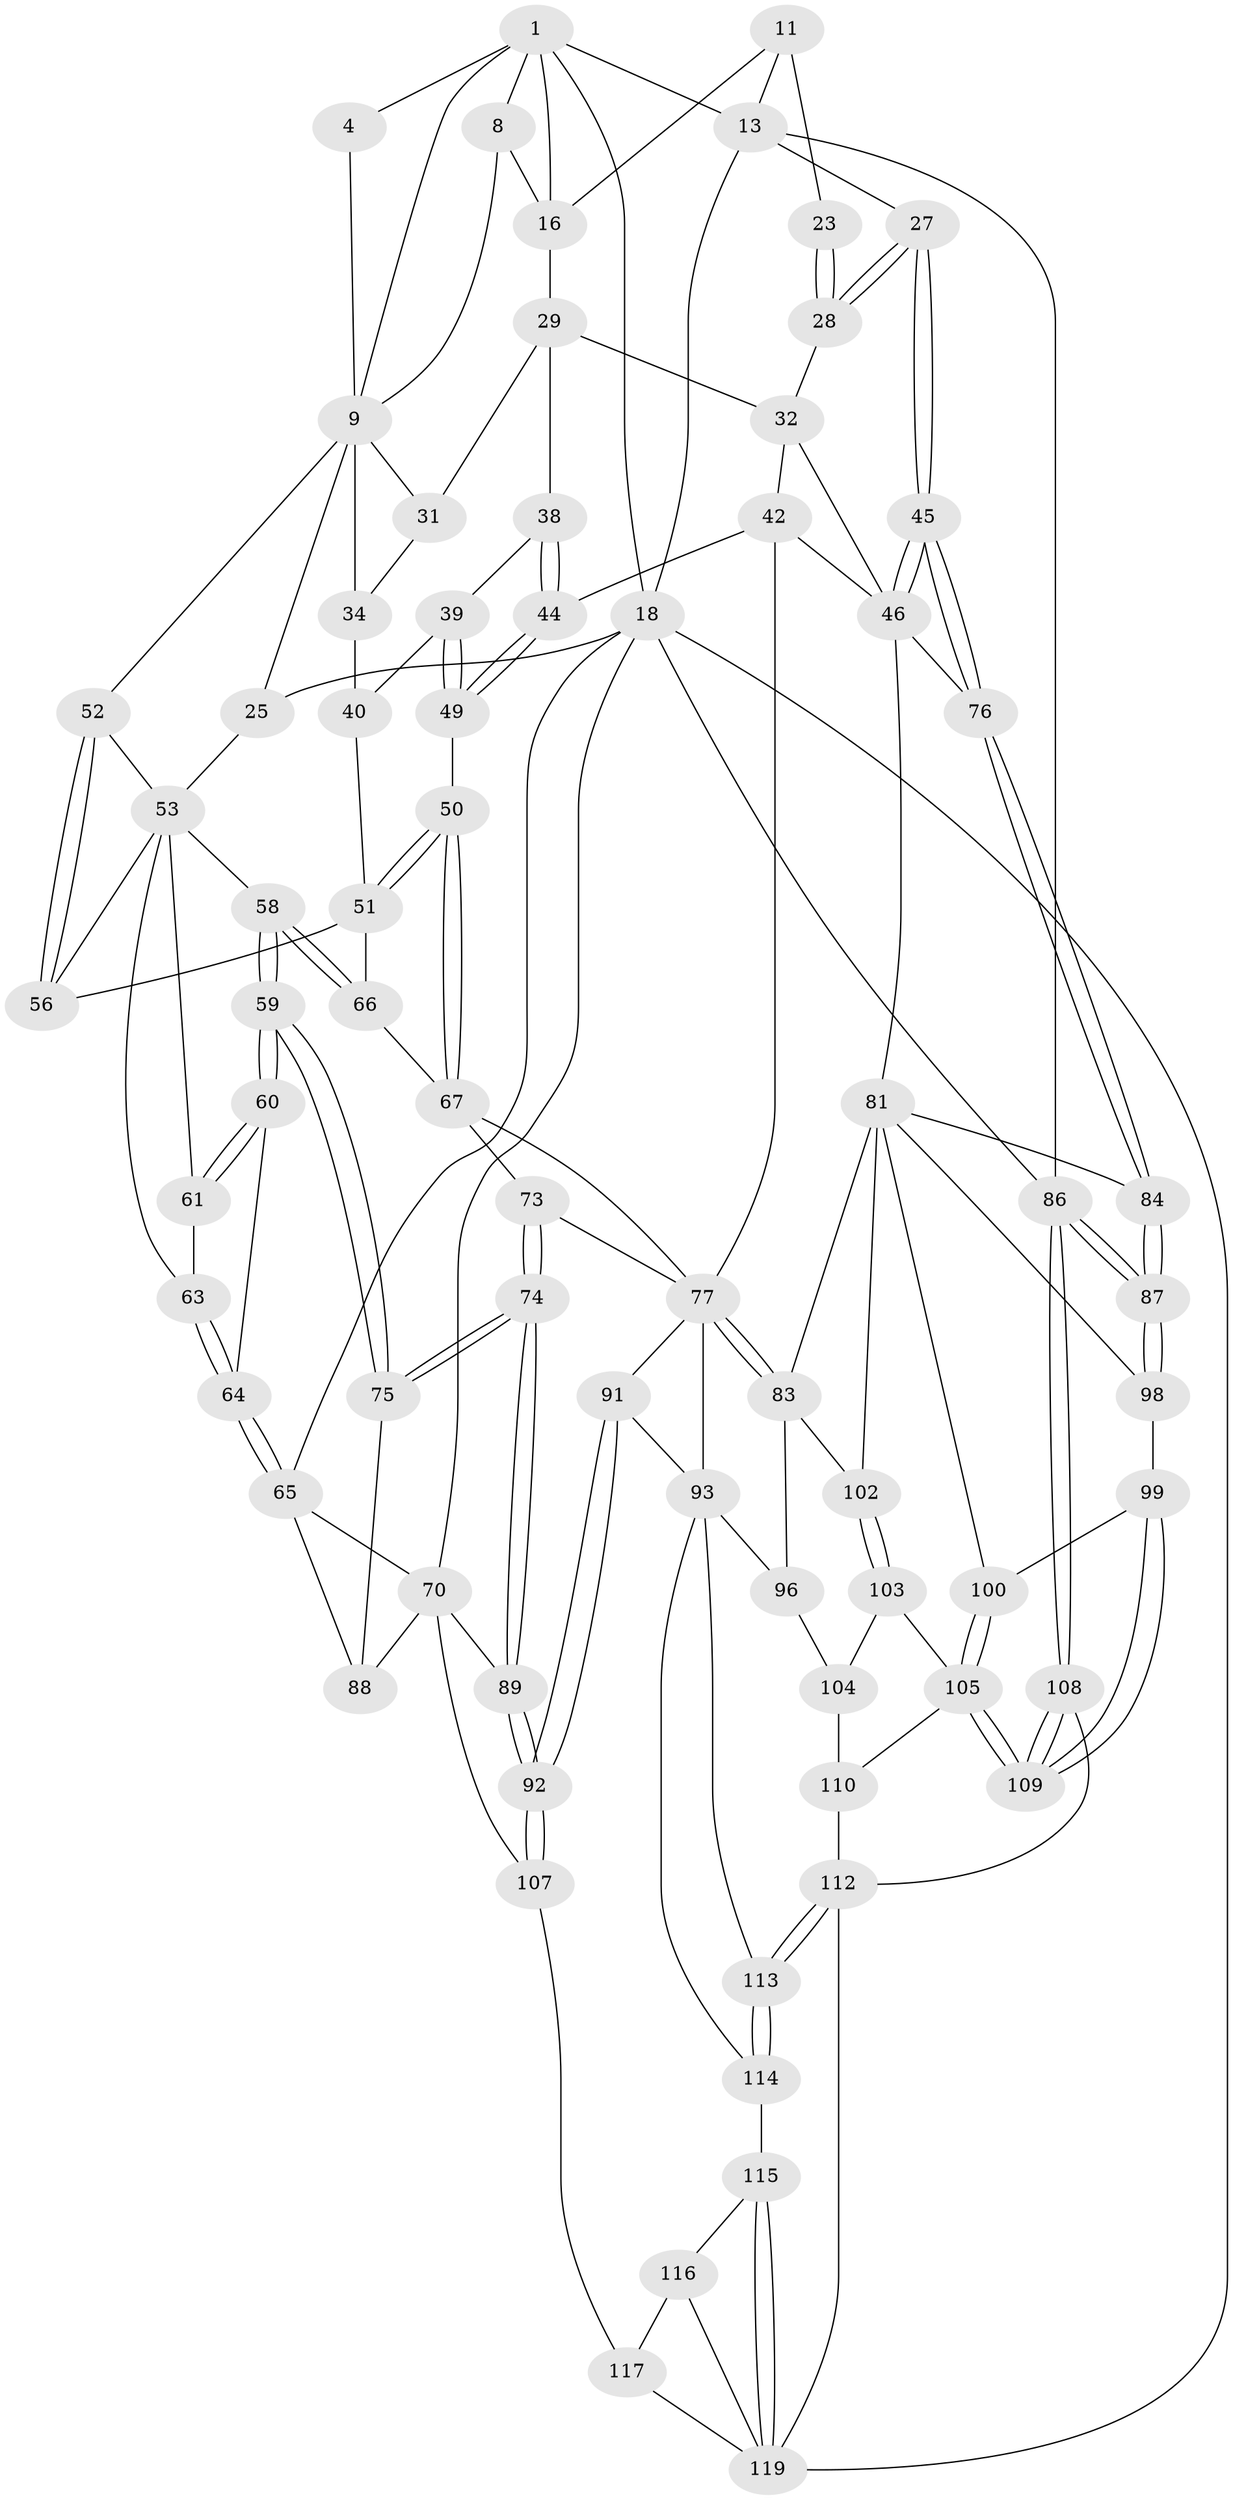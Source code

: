 // original degree distribution, {3: 0.02459016393442623, 5: 0.48360655737704916, 4: 0.2459016393442623, 6: 0.2459016393442623}
// Generated by graph-tools (version 1.1) at 2025/21/03/04/25 18:21:10]
// undirected, 73 vertices, 167 edges
graph export_dot {
graph [start="1"]
  node [color=gray90,style=filled];
  1 [pos="+0.4354333413455976+0",super="+2+6"];
  4 [pos="+0.31998438826547315+0.0666912059463528",super="+10+5"];
  8 [pos="+0.5515245386341093+0.06452671624711122"];
  9 [pos="+0.435029128907584+0.15321872605265843",super="+20"];
  11 [pos="+0.6973153830813542+0.010286784712247674",super="+12+15"];
  13 [pos="+1+0",super="+14+17"];
  16 [pos="+0.7065347545370425+0.1692112873776141",super="+19"];
  18 [pos="+0+0",super="+72+26"];
  23 [pos="+0.737281857710978+0.14568557677759778"];
  25 [pos="+0+0.17772762080129303"];
  27 [pos="+1+0.10769211738535579"];
  28 [pos="+0.9848384970098498+0.21026439366083052"];
  29 [pos="+0.6655223129950228+0.23261100212561647",super="+30"];
  31 [pos="+0.461847263440481+0.23614323045324304"];
  32 [pos="+0.8468619606278237+0.2934500126550333",super="+33"];
  34 [pos="+0.2981489644985065+0.3089642030929485",super="+37+35"];
  38 [pos="+0.4957215365198397+0.31874992993092244"];
  39 [pos="+0.43852068363762114+0.37677146987901927"];
  40 [pos="+0.4022790035345141+0.372426415092125",super="+41"];
  42 [pos="+0.7020934946483643+0.4408169051323358",super="+43"];
  44 [pos="+0.6032392619182325+0.5003254665030866"];
  45 [pos="+1+0.45902671361975195"];
  46 [pos="+0.8679618634552724+0.35345932044579714",super="+47"];
  49 [pos="+0.4415873850026152+0.4510566315457879"];
  50 [pos="+0.3721337039754918+0.5098785248848471"];
  51 [pos="+0.33035441496837487+0.42327292675566547",super="+55"];
  52 [pos="+0.19364044786873136+0.3937745934575357"];
  53 [pos="+0.1376014259853372+0.4609031157708488",super="+54+57"];
  56 [pos="+0.2318449880376274+0.47051181179380125"];
  58 [pos="+0.13174454351432577+0.5623962202298062"];
  59 [pos="+0.11870411913689674+0.5800306139780409"];
  60 [pos="+0.10705077179306807+0.5719514928836531"];
  61 [pos="+0.09729046227353029+0.5600543368383409"];
  63 [pos="+0.011020115775153728+0.5230737843463114"];
  64 [pos="+0+0.5629153605172433"];
  65 [pos="+0+0.6084609974450911",super="+69"];
  66 [pos="+0.2675743120553587+0.5304386818208497"];
  67 [pos="+0.36604108194156687+0.5340726628407211",super="+68"];
  70 [pos="+0+0.7110108870265068",super="+71+90"];
  73 [pos="+0.23830224762230143+0.6278838930990823"];
  74 [pos="+0.171689784174818+0.7193342505027964"];
  75 [pos="+0.11881640825821811+0.5813673711120171"];
  76 [pos="+1+0.49584966110507217"];
  77 [pos="+0.6075614991265644+0.5744509006050028",super="+78"];
  81 [pos="+0.8231587360237477+0.63913269764468",super="+85+82"];
  83 [pos="+0.6199326112127452+0.5991687883585837",super="+95"];
  84 [pos="+1+0.5051213486831657"];
  86 [pos="+1+1"];
  87 [pos="+1+0.7840248658103944"];
  88 [pos="+0.030572479303287776+0.6168782177993039"];
  89 [pos="+0.17169819234922826+0.7196388174878534"];
  91 [pos="+0.35045937713500813+0.7580479281928136"];
  92 [pos="+0.18658031869844918+0.7479838001176196"];
  93 [pos="+0.4867197557289815+0.7935478614355502",super="+94+97"];
  96 [pos="+0.4888061519262165+0.7939342775169338"];
  98 [pos="+0.8513604475616025+0.734874955520783"];
  99 [pos="+0.8225600707487033+0.7723683608944467"];
  100 [pos="+0.7967981966795814+0.7868286531094077"];
  102 [pos="+0.6365581172956983+0.7884279579380437"];
  103 [pos="+0.633446085591349+0.812716956843233"];
  104 [pos="+0.5778331878654771+0.8366952393416972"];
  105 [pos="+0.7746674586798503+0.8317778538341044",super="+106"];
  107 [pos="+0.13917694469361766+0.8649958434880876"];
  108 [pos="+1+1"];
  109 [pos="+1+1"];
  110 [pos="+0.7228103789370627+0.9133978434191199",super="+111"];
  112 [pos="+0.5033864667019142+1",super="+118"];
  113 [pos="+0.48464737662756807+0.9582454264164278"];
  114 [pos="+0.355174331821235+0.8521030672596892"];
  115 [pos="+0.3420860517615974+0.8831478776109497"];
  116 [pos="+0.2818274475778257+0.9270990085353126"];
  117 [pos="+0.15287977413538303+0.9210880978307661"];
  119 [pos="+0.46426907979540233+1",super="+120"];
  1 -- 18;
  1 -- 4;
  1 -- 8;
  1 -- 13;
  1 -- 16;
  1 -- 9;
  4 -- 9;
  8 -- 9;
  8 -- 16;
  9 -- 34 [weight=2];
  9 -- 52;
  9 -- 25;
  9 -- 31;
  11 -- 13;
  11 -- 23 [weight=2];
  11 -- 16;
  13 -- 18;
  13 -- 27;
  13 -- 86;
  16 -- 29;
  18 -- 86;
  18 -- 70;
  18 -- 65;
  18 -- 25;
  18 -- 119;
  23 -- 28;
  23 -- 28;
  25 -- 53;
  27 -- 28;
  27 -- 28;
  27 -- 45;
  27 -- 45;
  28 -- 32;
  29 -- 38;
  29 -- 31;
  29 -- 32;
  31 -- 34;
  32 -- 46;
  32 -- 42;
  34 -- 40 [weight=2];
  38 -- 39;
  38 -- 44;
  38 -- 44;
  39 -- 40;
  39 -- 49;
  39 -- 49;
  40 -- 51;
  42 -- 44;
  42 -- 77;
  42 -- 46;
  44 -- 49;
  44 -- 49;
  45 -- 46;
  45 -- 46;
  45 -- 76;
  45 -- 76;
  46 -- 81;
  46 -- 76;
  49 -- 50;
  50 -- 51;
  50 -- 51;
  50 -- 67;
  50 -- 67;
  51 -- 56;
  51 -- 66;
  52 -- 53;
  52 -- 56;
  52 -- 56;
  53 -- 61;
  53 -- 63;
  53 -- 56;
  53 -- 58;
  58 -- 59;
  58 -- 59;
  58 -- 66;
  58 -- 66;
  59 -- 60;
  59 -- 60;
  59 -- 75;
  59 -- 75;
  60 -- 61;
  60 -- 61;
  60 -- 64;
  61 -- 63;
  63 -- 64;
  63 -- 64;
  64 -- 65;
  64 -- 65;
  65 -- 88;
  65 -- 70;
  66 -- 67;
  67 -- 73;
  67 -- 77;
  70 -- 107;
  70 -- 88;
  70 -- 89;
  73 -- 74;
  73 -- 74;
  73 -- 77;
  74 -- 75;
  74 -- 75;
  74 -- 89;
  74 -- 89;
  75 -- 88;
  76 -- 84;
  76 -- 84;
  77 -- 83;
  77 -- 83;
  77 -- 93;
  77 -- 91;
  81 -- 98;
  81 -- 84;
  81 -- 83;
  81 -- 100;
  81 -- 102;
  83 -- 96;
  83 -- 102;
  84 -- 87;
  84 -- 87;
  86 -- 87;
  86 -- 87;
  86 -- 108;
  86 -- 108;
  87 -- 98;
  87 -- 98;
  89 -- 92;
  89 -- 92;
  91 -- 92;
  91 -- 92;
  91 -- 93;
  92 -- 107;
  92 -- 107;
  93 -- 114;
  93 -- 96;
  93 -- 113;
  96 -- 104;
  98 -- 99;
  99 -- 100;
  99 -- 109;
  99 -- 109;
  100 -- 105;
  100 -- 105;
  102 -- 103;
  102 -- 103;
  103 -- 104;
  103 -- 105;
  104 -- 110;
  105 -- 109;
  105 -- 109;
  105 -- 110;
  107 -- 117;
  108 -- 109;
  108 -- 109;
  108 -- 112;
  110 -- 112 [weight=2];
  112 -- 113;
  112 -- 113;
  112 -- 119;
  113 -- 114;
  113 -- 114;
  114 -- 115;
  115 -- 116;
  115 -- 119;
  115 -- 119;
  116 -- 117;
  116 -- 119;
  117 -- 119;
}
